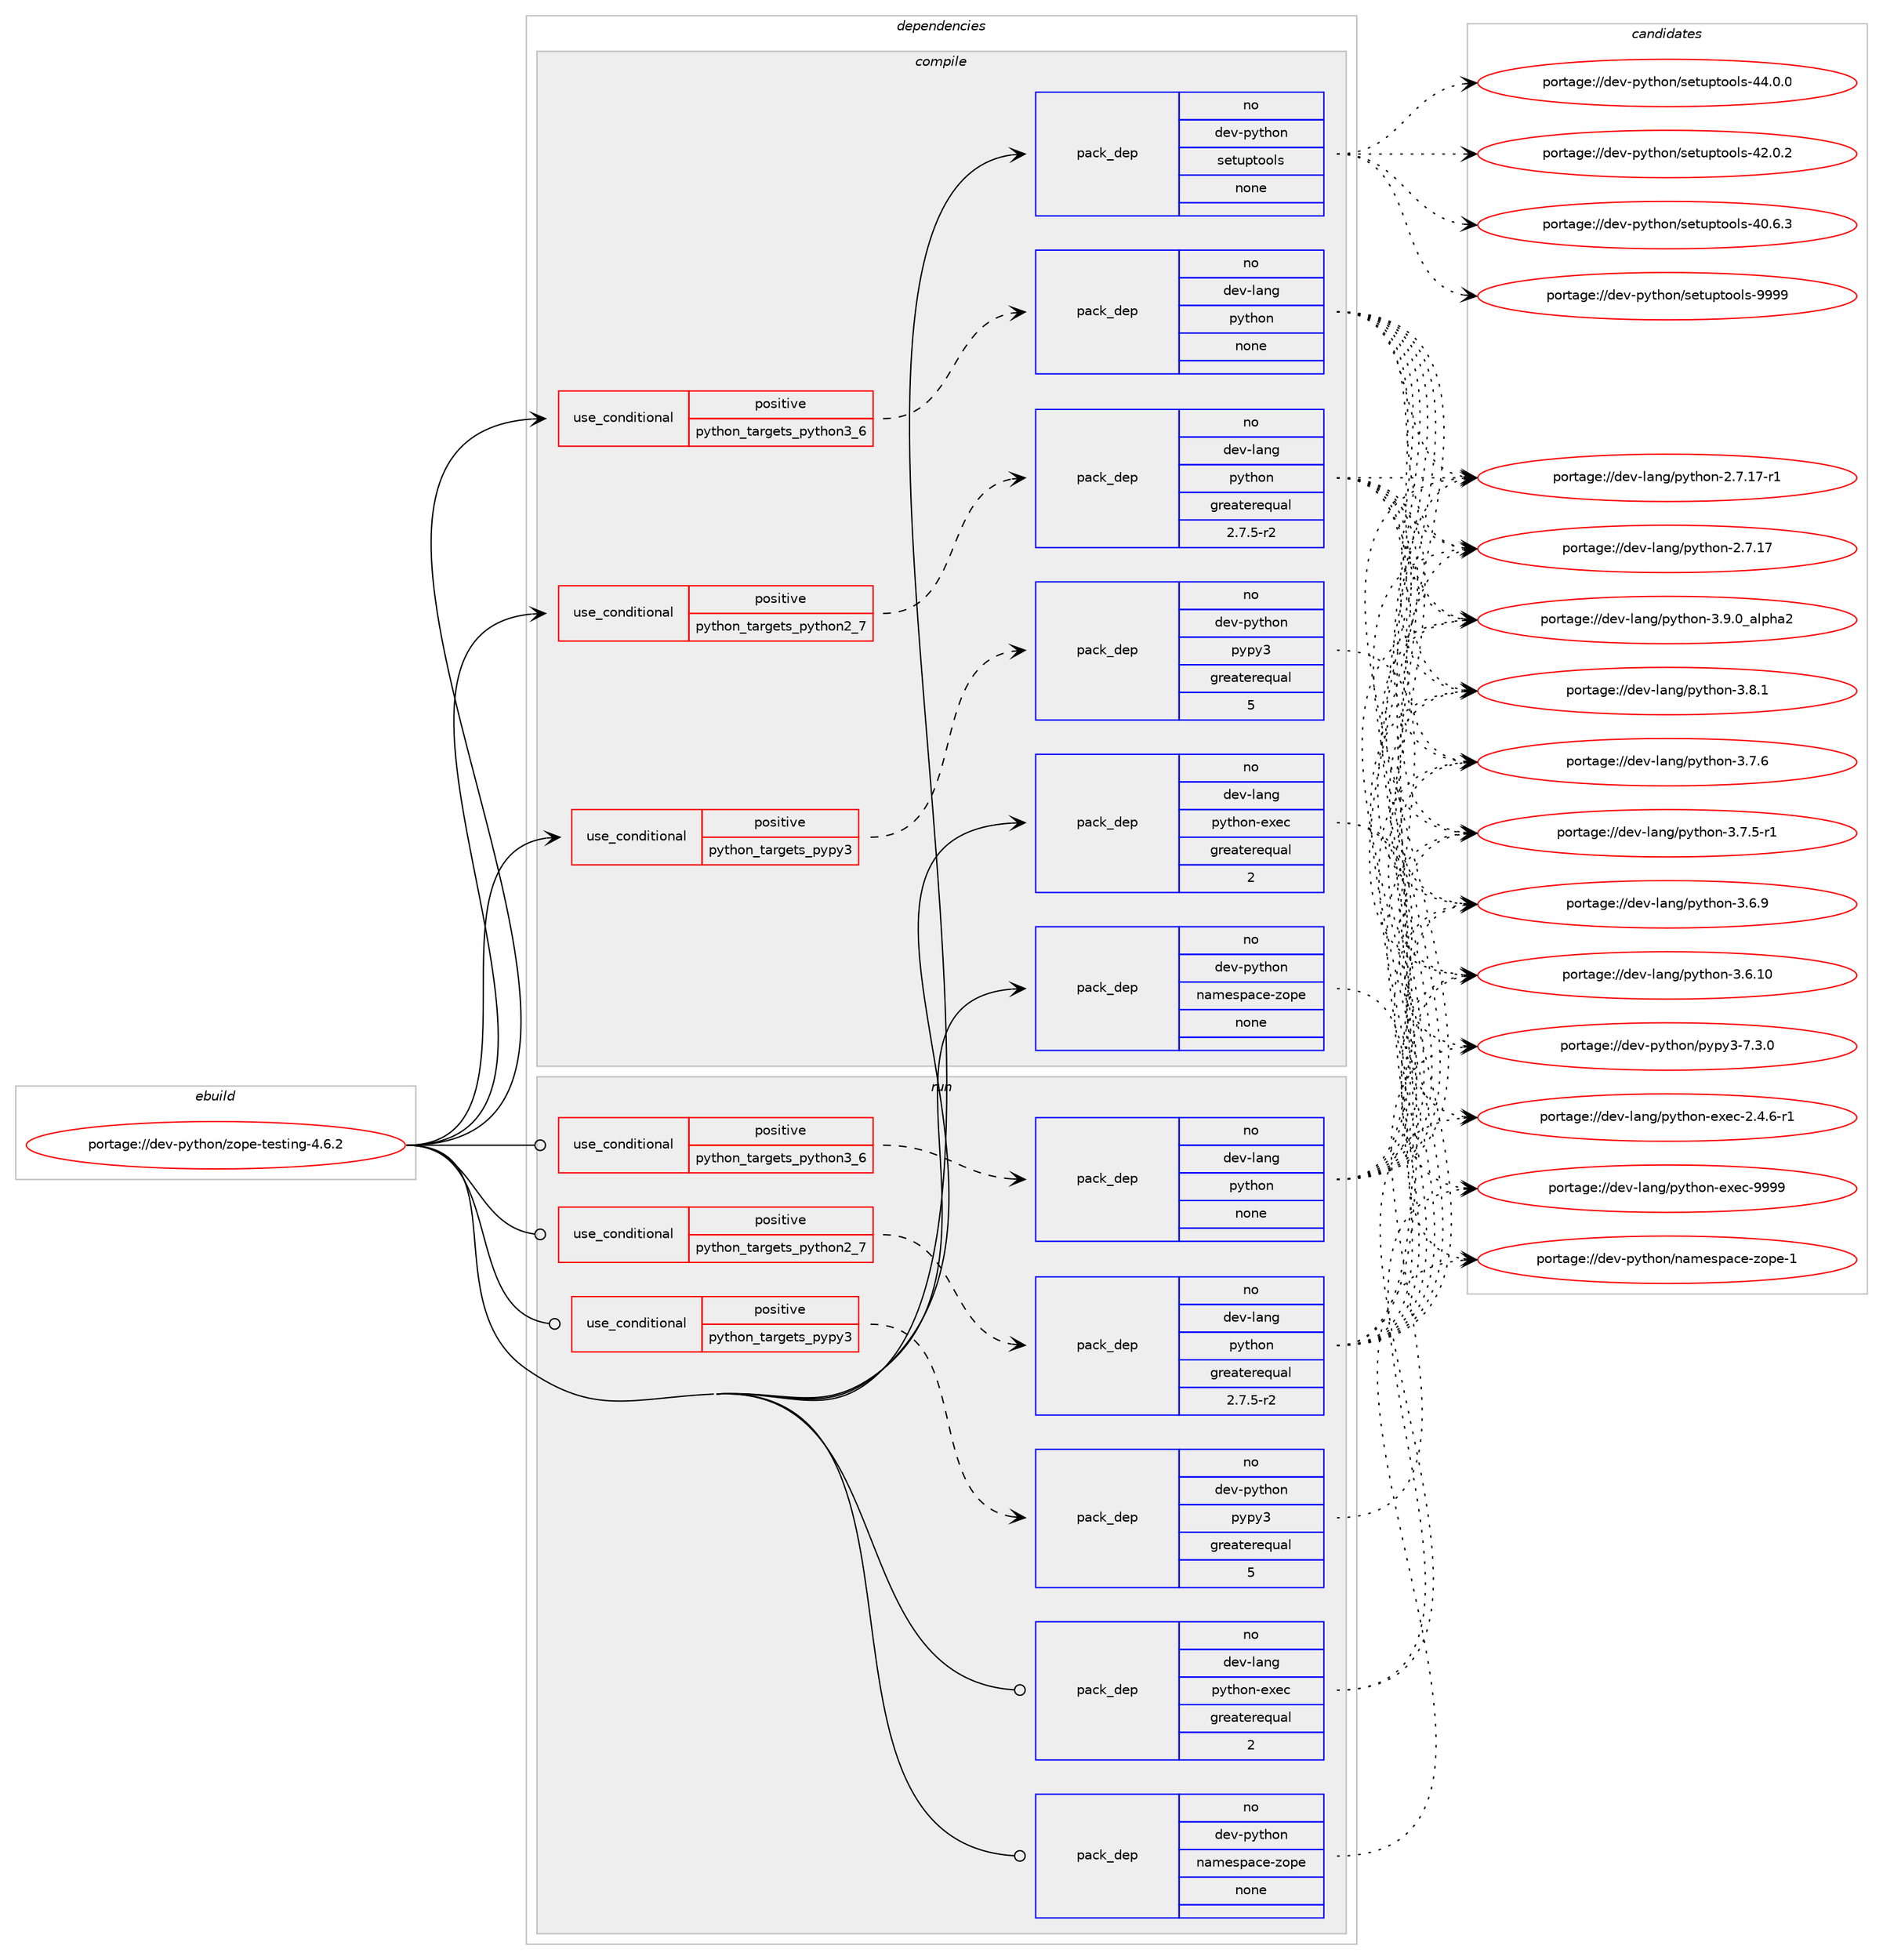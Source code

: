 digraph prolog {

# *************
# Graph options
# *************

newrank=true;
concentrate=true;
compound=true;
graph [rankdir=LR,fontname=Helvetica,fontsize=10,ranksep=1.5];#, ranksep=2.5, nodesep=0.2];
edge  [arrowhead=vee];
node  [fontname=Helvetica,fontsize=10];

# **********
# The ebuild
# **********

subgraph cluster_leftcol {
color=gray;
rank=same;
label=<<i>ebuild</i>>;
id [label="portage://dev-python/zope-testing-4.6.2", color=red, width=4, href="../dev-python/zope-testing-4.6.2.svg"];
}

# ****************
# The dependencies
# ****************

subgraph cluster_midcol {
color=gray;
label=<<i>dependencies</i>>;
subgraph cluster_compile {
fillcolor="#eeeeee";
style=filled;
label=<<i>compile</i>>;
subgraph cond103126 {
dependency416375 [label=<<TABLE BORDER="0" CELLBORDER="1" CELLSPACING="0" CELLPADDING="4"><TR><TD ROWSPAN="3" CELLPADDING="10">use_conditional</TD></TR><TR><TD>positive</TD></TR><TR><TD>python_targets_pypy3</TD></TR></TABLE>>, shape=none, color=red];
subgraph pack308368 {
dependency416376 [label=<<TABLE BORDER="0" CELLBORDER="1" CELLSPACING="0" CELLPADDING="4" WIDTH="220"><TR><TD ROWSPAN="6" CELLPADDING="30">pack_dep</TD></TR><TR><TD WIDTH="110">no</TD></TR><TR><TD>dev-python</TD></TR><TR><TD>pypy3</TD></TR><TR><TD>greaterequal</TD></TR><TR><TD>5</TD></TR></TABLE>>, shape=none, color=blue];
}
dependency416375:e -> dependency416376:w [weight=20,style="dashed",arrowhead="vee"];
}
id:e -> dependency416375:w [weight=20,style="solid",arrowhead="vee"];
subgraph cond103127 {
dependency416377 [label=<<TABLE BORDER="0" CELLBORDER="1" CELLSPACING="0" CELLPADDING="4"><TR><TD ROWSPAN="3" CELLPADDING="10">use_conditional</TD></TR><TR><TD>positive</TD></TR><TR><TD>python_targets_python2_7</TD></TR></TABLE>>, shape=none, color=red];
subgraph pack308369 {
dependency416378 [label=<<TABLE BORDER="0" CELLBORDER="1" CELLSPACING="0" CELLPADDING="4" WIDTH="220"><TR><TD ROWSPAN="6" CELLPADDING="30">pack_dep</TD></TR><TR><TD WIDTH="110">no</TD></TR><TR><TD>dev-lang</TD></TR><TR><TD>python</TD></TR><TR><TD>greaterequal</TD></TR><TR><TD>2.7.5-r2</TD></TR></TABLE>>, shape=none, color=blue];
}
dependency416377:e -> dependency416378:w [weight=20,style="dashed",arrowhead="vee"];
}
id:e -> dependency416377:w [weight=20,style="solid",arrowhead="vee"];
subgraph cond103128 {
dependency416379 [label=<<TABLE BORDER="0" CELLBORDER="1" CELLSPACING="0" CELLPADDING="4"><TR><TD ROWSPAN="3" CELLPADDING="10">use_conditional</TD></TR><TR><TD>positive</TD></TR><TR><TD>python_targets_python3_6</TD></TR></TABLE>>, shape=none, color=red];
subgraph pack308370 {
dependency416380 [label=<<TABLE BORDER="0" CELLBORDER="1" CELLSPACING="0" CELLPADDING="4" WIDTH="220"><TR><TD ROWSPAN="6" CELLPADDING="30">pack_dep</TD></TR><TR><TD WIDTH="110">no</TD></TR><TR><TD>dev-lang</TD></TR><TR><TD>python</TD></TR><TR><TD>none</TD></TR><TR><TD></TD></TR></TABLE>>, shape=none, color=blue];
}
dependency416379:e -> dependency416380:w [weight=20,style="dashed",arrowhead="vee"];
}
id:e -> dependency416379:w [weight=20,style="solid",arrowhead="vee"];
subgraph pack308371 {
dependency416381 [label=<<TABLE BORDER="0" CELLBORDER="1" CELLSPACING="0" CELLPADDING="4" WIDTH="220"><TR><TD ROWSPAN="6" CELLPADDING="30">pack_dep</TD></TR><TR><TD WIDTH="110">no</TD></TR><TR><TD>dev-lang</TD></TR><TR><TD>python-exec</TD></TR><TR><TD>greaterequal</TD></TR><TR><TD>2</TD></TR></TABLE>>, shape=none, color=blue];
}
id:e -> dependency416381:w [weight=20,style="solid",arrowhead="vee"];
subgraph pack308372 {
dependency416382 [label=<<TABLE BORDER="0" CELLBORDER="1" CELLSPACING="0" CELLPADDING="4" WIDTH="220"><TR><TD ROWSPAN="6" CELLPADDING="30">pack_dep</TD></TR><TR><TD WIDTH="110">no</TD></TR><TR><TD>dev-python</TD></TR><TR><TD>namespace-zope</TD></TR><TR><TD>none</TD></TR><TR><TD></TD></TR></TABLE>>, shape=none, color=blue];
}
id:e -> dependency416382:w [weight=20,style="solid",arrowhead="vee"];
subgraph pack308373 {
dependency416383 [label=<<TABLE BORDER="0" CELLBORDER="1" CELLSPACING="0" CELLPADDING="4" WIDTH="220"><TR><TD ROWSPAN="6" CELLPADDING="30">pack_dep</TD></TR><TR><TD WIDTH="110">no</TD></TR><TR><TD>dev-python</TD></TR><TR><TD>setuptools</TD></TR><TR><TD>none</TD></TR><TR><TD></TD></TR></TABLE>>, shape=none, color=blue];
}
id:e -> dependency416383:w [weight=20,style="solid",arrowhead="vee"];
}
subgraph cluster_compileandrun {
fillcolor="#eeeeee";
style=filled;
label=<<i>compile and run</i>>;
}
subgraph cluster_run {
fillcolor="#eeeeee";
style=filled;
label=<<i>run</i>>;
subgraph cond103129 {
dependency416384 [label=<<TABLE BORDER="0" CELLBORDER="1" CELLSPACING="0" CELLPADDING="4"><TR><TD ROWSPAN="3" CELLPADDING="10">use_conditional</TD></TR><TR><TD>positive</TD></TR><TR><TD>python_targets_pypy3</TD></TR></TABLE>>, shape=none, color=red];
subgraph pack308374 {
dependency416385 [label=<<TABLE BORDER="0" CELLBORDER="1" CELLSPACING="0" CELLPADDING="4" WIDTH="220"><TR><TD ROWSPAN="6" CELLPADDING="30">pack_dep</TD></TR><TR><TD WIDTH="110">no</TD></TR><TR><TD>dev-python</TD></TR><TR><TD>pypy3</TD></TR><TR><TD>greaterequal</TD></TR><TR><TD>5</TD></TR></TABLE>>, shape=none, color=blue];
}
dependency416384:e -> dependency416385:w [weight=20,style="dashed",arrowhead="vee"];
}
id:e -> dependency416384:w [weight=20,style="solid",arrowhead="odot"];
subgraph cond103130 {
dependency416386 [label=<<TABLE BORDER="0" CELLBORDER="1" CELLSPACING="0" CELLPADDING="4"><TR><TD ROWSPAN="3" CELLPADDING="10">use_conditional</TD></TR><TR><TD>positive</TD></TR><TR><TD>python_targets_python2_7</TD></TR></TABLE>>, shape=none, color=red];
subgraph pack308375 {
dependency416387 [label=<<TABLE BORDER="0" CELLBORDER="1" CELLSPACING="0" CELLPADDING="4" WIDTH="220"><TR><TD ROWSPAN="6" CELLPADDING="30">pack_dep</TD></TR><TR><TD WIDTH="110">no</TD></TR><TR><TD>dev-lang</TD></TR><TR><TD>python</TD></TR><TR><TD>greaterequal</TD></TR><TR><TD>2.7.5-r2</TD></TR></TABLE>>, shape=none, color=blue];
}
dependency416386:e -> dependency416387:w [weight=20,style="dashed",arrowhead="vee"];
}
id:e -> dependency416386:w [weight=20,style="solid",arrowhead="odot"];
subgraph cond103131 {
dependency416388 [label=<<TABLE BORDER="0" CELLBORDER="1" CELLSPACING="0" CELLPADDING="4"><TR><TD ROWSPAN="3" CELLPADDING="10">use_conditional</TD></TR><TR><TD>positive</TD></TR><TR><TD>python_targets_python3_6</TD></TR></TABLE>>, shape=none, color=red];
subgraph pack308376 {
dependency416389 [label=<<TABLE BORDER="0" CELLBORDER="1" CELLSPACING="0" CELLPADDING="4" WIDTH="220"><TR><TD ROWSPAN="6" CELLPADDING="30">pack_dep</TD></TR><TR><TD WIDTH="110">no</TD></TR><TR><TD>dev-lang</TD></TR><TR><TD>python</TD></TR><TR><TD>none</TD></TR><TR><TD></TD></TR></TABLE>>, shape=none, color=blue];
}
dependency416388:e -> dependency416389:w [weight=20,style="dashed",arrowhead="vee"];
}
id:e -> dependency416388:w [weight=20,style="solid",arrowhead="odot"];
subgraph pack308377 {
dependency416390 [label=<<TABLE BORDER="0" CELLBORDER="1" CELLSPACING="0" CELLPADDING="4" WIDTH="220"><TR><TD ROWSPAN="6" CELLPADDING="30">pack_dep</TD></TR><TR><TD WIDTH="110">no</TD></TR><TR><TD>dev-lang</TD></TR><TR><TD>python-exec</TD></TR><TR><TD>greaterequal</TD></TR><TR><TD>2</TD></TR></TABLE>>, shape=none, color=blue];
}
id:e -> dependency416390:w [weight=20,style="solid",arrowhead="odot"];
subgraph pack308378 {
dependency416391 [label=<<TABLE BORDER="0" CELLBORDER="1" CELLSPACING="0" CELLPADDING="4" WIDTH="220"><TR><TD ROWSPAN="6" CELLPADDING="30">pack_dep</TD></TR><TR><TD WIDTH="110">no</TD></TR><TR><TD>dev-python</TD></TR><TR><TD>namespace-zope</TD></TR><TR><TD>none</TD></TR><TR><TD></TD></TR></TABLE>>, shape=none, color=blue];
}
id:e -> dependency416391:w [weight=20,style="solid",arrowhead="odot"];
}
}

# **************
# The candidates
# **************

subgraph cluster_choices {
rank=same;
color=gray;
label=<<i>candidates</i>>;

subgraph choice308368 {
color=black;
nodesep=1;
choice100101118451121211161041111104711212111212151455546514648 [label="portage://dev-python/pypy3-7.3.0", color=red, width=4,href="../dev-python/pypy3-7.3.0.svg"];
dependency416376:e -> choice100101118451121211161041111104711212111212151455546514648:w [style=dotted,weight="100"];
}
subgraph choice308369 {
color=black;
nodesep=1;
choice10010111845108971101034711212111610411111045514657464895971081121049750 [label="portage://dev-lang/python-3.9.0_alpha2", color=red, width=4,href="../dev-lang/python-3.9.0_alpha2.svg"];
choice100101118451089711010347112121116104111110455146564649 [label="portage://dev-lang/python-3.8.1", color=red, width=4,href="../dev-lang/python-3.8.1.svg"];
choice100101118451089711010347112121116104111110455146554654 [label="portage://dev-lang/python-3.7.6", color=red, width=4,href="../dev-lang/python-3.7.6.svg"];
choice1001011184510897110103471121211161041111104551465546534511449 [label="portage://dev-lang/python-3.7.5-r1", color=red, width=4,href="../dev-lang/python-3.7.5-r1.svg"];
choice100101118451089711010347112121116104111110455146544657 [label="portage://dev-lang/python-3.6.9", color=red, width=4,href="../dev-lang/python-3.6.9.svg"];
choice10010111845108971101034711212111610411111045514654464948 [label="portage://dev-lang/python-3.6.10", color=red, width=4,href="../dev-lang/python-3.6.10.svg"];
choice100101118451089711010347112121116104111110455046554649554511449 [label="portage://dev-lang/python-2.7.17-r1", color=red, width=4,href="../dev-lang/python-2.7.17-r1.svg"];
choice10010111845108971101034711212111610411111045504655464955 [label="portage://dev-lang/python-2.7.17", color=red, width=4,href="../dev-lang/python-2.7.17.svg"];
dependency416378:e -> choice10010111845108971101034711212111610411111045514657464895971081121049750:w [style=dotted,weight="100"];
dependency416378:e -> choice100101118451089711010347112121116104111110455146564649:w [style=dotted,weight="100"];
dependency416378:e -> choice100101118451089711010347112121116104111110455146554654:w [style=dotted,weight="100"];
dependency416378:e -> choice1001011184510897110103471121211161041111104551465546534511449:w [style=dotted,weight="100"];
dependency416378:e -> choice100101118451089711010347112121116104111110455146544657:w [style=dotted,weight="100"];
dependency416378:e -> choice10010111845108971101034711212111610411111045514654464948:w [style=dotted,weight="100"];
dependency416378:e -> choice100101118451089711010347112121116104111110455046554649554511449:w [style=dotted,weight="100"];
dependency416378:e -> choice10010111845108971101034711212111610411111045504655464955:w [style=dotted,weight="100"];
}
subgraph choice308370 {
color=black;
nodesep=1;
choice10010111845108971101034711212111610411111045514657464895971081121049750 [label="portage://dev-lang/python-3.9.0_alpha2", color=red, width=4,href="../dev-lang/python-3.9.0_alpha2.svg"];
choice100101118451089711010347112121116104111110455146564649 [label="portage://dev-lang/python-3.8.1", color=red, width=4,href="../dev-lang/python-3.8.1.svg"];
choice100101118451089711010347112121116104111110455146554654 [label="portage://dev-lang/python-3.7.6", color=red, width=4,href="../dev-lang/python-3.7.6.svg"];
choice1001011184510897110103471121211161041111104551465546534511449 [label="portage://dev-lang/python-3.7.5-r1", color=red, width=4,href="../dev-lang/python-3.7.5-r1.svg"];
choice100101118451089711010347112121116104111110455146544657 [label="portage://dev-lang/python-3.6.9", color=red, width=4,href="../dev-lang/python-3.6.9.svg"];
choice10010111845108971101034711212111610411111045514654464948 [label="portage://dev-lang/python-3.6.10", color=red, width=4,href="../dev-lang/python-3.6.10.svg"];
choice100101118451089711010347112121116104111110455046554649554511449 [label="portage://dev-lang/python-2.7.17-r1", color=red, width=4,href="../dev-lang/python-2.7.17-r1.svg"];
choice10010111845108971101034711212111610411111045504655464955 [label="portage://dev-lang/python-2.7.17", color=red, width=4,href="../dev-lang/python-2.7.17.svg"];
dependency416380:e -> choice10010111845108971101034711212111610411111045514657464895971081121049750:w [style=dotted,weight="100"];
dependency416380:e -> choice100101118451089711010347112121116104111110455146564649:w [style=dotted,weight="100"];
dependency416380:e -> choice100101118451089711010347112121116104111110455146554654:w [style=dotted,weight="100"];
dependency416380:e -> choice1001011184510897110103471121211161041111104551465546534511449:w [style=dotted,weight="100"];
dependency416380:e -> choice100101118451089711010347112121116104111110455146544657:w [style=dotted,weight="100"];
dependency416380:e -> choice10010111845108971101034711212111610411111045514654464948:w [style=dotted,weight="100"];
dependency416380:e -> choice100101118451089711010347112121116104111110455046554649554511449:w [style=dotted,weight="100"];
dependency416380:e -> choice10010111845108971101034711212111610411111045504655464955:w [style=dotted,weight="100"];
}
subgraph choice308371 {
color=black;
nodesep=1;
choice10010111845108971101034711212111610411111045101120101994557575757 [label="portage://dev-lang/python-exec-9999", color=red, width=4,href="../dev-lang/python-exec-9999.svg"];
choice10010111845108971101034711212111610411111045101120101994550465246544511449 [label="portage://dev-lang/python-exec-2.4.6-r1", color=red, width=4,href="../dev-lang/python-exec-2.4.6-r1.svg"];
dependency416381:e -> choice10010111845108971101034711212111610411111045101120101994557575757:w [style=dotted,weight="100"];
dependency416381:e -> choice10010111845108971101034711212111610411111045101120101994550465246544511449:w [style=dotted,weight="100"];
}
subgraph choice308372 {
color=black;
nodesep=1;
choice1001011184511212111610411111047110971091011151129799101451221111121014549 [label="portage://dev-python/namespace-zope-1", color=red, width=4,href="../dev-python/namespace-zope-1.svg"];
dependency416382:e -> choice1001011184511212111610411111047110971091011151129799101451221111121014549:w [style=dotted,weight="100"];
}
subgraph choice308373 {
color=black;
nodesep=1;
choice10010111845112121116104111110471151011161171121161111111081154557575757 [label="portage://dev-python/setuptools-9999", color=red, width=4,href="../dev-python/setuptools-9999.svg"];
choice100101118451121211161041111104711510111611711211611111110811545525246484648 [label="portage://dev-python/setuptools-44.0.0", color=red, width=4,href="../dev-python/setuptools-44.0.0.svg"];
choice100101118451121211161041111104711510111611711211611111110811545525046484650 [label="portage://dev-python/setuptools-42.0.2", color=red, width=4,href="../dev-python/setuptools-42.0.2.svg"];
choice100101118451121211161041111104711510111611711211611111110811545524846544651 [label="portage://dev-python/setuptools-40.6.3", color=red, width=4,href="../dev-python/setuptools-40.6.3.svg"];
dependency416383:e -> choice10010111845112121116104111110471151011161171121161111111081154557575757:w [style=dotted,weight="100"];
dependency416383:e -> choice100101118451121211161041111104711510111611711211611111110811545525246484648:w [style=dotted,weight="100"];
dependency416383:e -> choice100101118451121211161041111104711510111611711211611111110811545525046484650:w [style=dotted,weight="100"];
dependency416383:e -> choice100101118451121211161041111104711510111611711211611111110811545524846544651:w [style=dotted,weight="100"];
}
subgraph choice308374 {
color=black;
nodesep=1;
choice100101118451121211161041111104711212111212151455546514648 [label="portage://dev-python/pypy3-7.3.0", color=red, width=4,href="../dev-python/pypy3-7.3.0.svg"];
dependency416385:e -> choice100101118451121211161041111104711212111212151455546514648:w [style=dotted,weight="100"];
}
subgraph choice308375 {
color=black;
nodesep=1;
choice10010111845108971101034711212111610411111045514657464895971081121049750 [label="portage://dev-lang/python-3.9.0_alpha2", color=red, width=4,href="../dev-lang/python-3.9.0_alpha2.svg"];
choice100101118451089711010347112121116104111110455146564649 [label="portage://dev-lang/python-3.8.1", color=red, width=4,href="../dev-lang/python-3.8.1.svg"];
choice100101118451089711010347112121116104111110455146554654 [label="portage://dev-lang/python-3.7.6", color=red, width=4,href="../dev-lang/python-3.7.6.svg"];
choice1001011184510897110103471121211161041111104551465546534511449 [label="portage://dev-lang/python-3.7.5-r1", color=red, width=4,href="../dev-lang/python-3.7.5-r1.svg"];
choice100101118451089711010347112121116104111110455146544657 [label="portage://dev-lang/python-3.6.9", color=red, width=4,href="../dev-lang/python-3.6.9.svg"];
choice10010111845108971101034711212111610411111045514654464948 [label="portage://dev-lang/python-3.6.10", color=red, width=4,href="../dev-lang/python-3.6.10.svg"];
choice100101118451089711010347112121116104111110455046554649554511449 [label="portage://dev-lang/python-2.7.17-r1", color=red, width=4,href="../dev-lang/python-2.7.17-r1.svg"];
choice10010111845108971101034711212111610411111045504655464955 [label="portage://dev-lang/python-2.7.17", color=red, width=4,href="../dev-lang/python-2.7.17.svg"];
dependency416387:e -> choice10010111845108971101034711212111610411111045514657464895971081121049750:w [style=dotted,weight="100"];
dependency416387:e -> choice100101118451089711010347112121116104111110455146564649:w [style=dotted,weight="100"];
dependency416387:e -> choice100101118451089711010347112121116104111110455146554654:w [style=dotted,weight="100"];
dependency416387:e -> choice1001011184510897110103471121211161041111104551465546534511449:w [style=dotted,weight="100"];
dependency416387:e -> choice100101118451089711010347112121116104111110455146544657:w [style=dotted,weight="100"];
dependency416387:e -> choice10010111845108971101034711212111610411111045514654464948:w [style=dotted,weight="100"];
dependency416387:e -> choice100101118451089711010347112121116104111110455046554649554511449:w [style=dotted,weight="100"];
dependency416387:e -> choice10010111845108971101034711212111610411111045504655464955:w [style=dotted,weight="100"];
}
subgraph choice308376 {
color=black;
nodesep=1;
choice10010111845108971101034711212111610411111045514657464895971081121049750 [label="portage://dev-lang/python-3.9.0_alpha2", color=red, width=4,href="../dev-lang/python-3.9.0_alpha2.svg"];
choice100101118451089711010347112121116104111110455146564649 [label="portage://dev-lang/python-3.8.1", color=red, width=4,href="../dev-lang/python-3.8.1.svg"];
choice100101118451089711010347112121116104111110455146554654 [label="portage://dev-lang/python-3.7.6", color=red, width=4,href="../dev-lang/python-3.7.6.svg"];
choice1001011184510897110103471121211161041111104551465546534511449 [label="portage://dev-lang/python-3.7.5-r1", color=red, width=4,href="../dev-lang/python-3.7.5-r1.svg"];
choice100101118451089711010347112121116104111110455146544657 [label="portage://dev-lang/python-3.6.9", color=red, width=4,href="../dev-lang/python-3.6.9.svg"];
choice10010111845108971101034711212111610411111045514654464948 [label="portage://dev-lang/python-3.6.10", color=red, width=4,href="../dev-lang/python-3.6.10.svg"];
choice100101118451089711010347112121116104111110455046554649554511449 [label="portage://dev-lang/python-2.7.17-r1", color=red, width=4,href="../dev-lang/python-2.7.17-r1.svg"];
choice10010111845108971101034711212111610411111045504655464955 [label="portage://dev-lang/python-2.7.17", color=red, width=4,href="../dev-lang/python-2.7.17.svg"];
dependency416389:e -> choice10010111845108971101034711212111610411111045514657464895971081121049750:w [style=dotted,weight="100"];
dependency416389:e -> choice100101118451089711010347112121116104111110455146564649:w [style=dotted,weight="100"];
dependency416389:e -> choice100101118451089711010347112121116104111110455146554654:w [style=dotted,weight="100"];
dependency416389:e -> choice1001011184510897110103471121211161041111104551465546534511449:w [style=dotted,weight="100"];
dependency416389:e -> choice100101118451089711010347112121116104111110455146544657:w [style=dotted,weight="100"];
dependency416389:e -> choice10010111845108971101034711212111610411111045514654464948:w [style=dotted,weight="100"];
dependency416389:e -> choice100101118451089711010347112121116104111110455046554649554511449:w [style=dotted,weight="100"];
dependency416389:e -> choice10010111845108971101034711212111610411111045504655464955:w [style=dotted,weight="100"];
}
subgraph choice308377 {
color=black;
nodesep=1;
choice10010111845108971101034711212111610411111045101120101994557575757 [label="portage://dev-lang/python-exec-9999", color=red, width=4,href="../dev-lang/python-exec-9999.svg"];
choice10010111845108971101034711212111610411111045101120101994550465246544511449 [label="portage://dev-lang/python-exec-2.4.6-r1", color=red, width=4,href="../dev-lang/python-exec-2.4.6-r1.svg"];
dependency416390:e -> choice10010111845108971101034711212111610411111045101120101994557575757:w [style=dotted,weight="100"];
dependency416390:e -> choice10010111845108971101034711212111610411111045101120101994550465246544511449:w [style=dotted,weight="100"];
}
subgraph choice308378 {
color=black;
nodesep=1;
choice1001011184511212111610411111047110971091011151129799101451221111121014549 [label="portage://dev-python/namespace-zope-1", color=red, width=4,href="../dev-python/namespace-zope-1.svg"];
dependency416391:e -> choice1001011184511212111610411111047110971091011151129799101451221111121014549:w [style=dotted,weight="100"];
}
}

}
